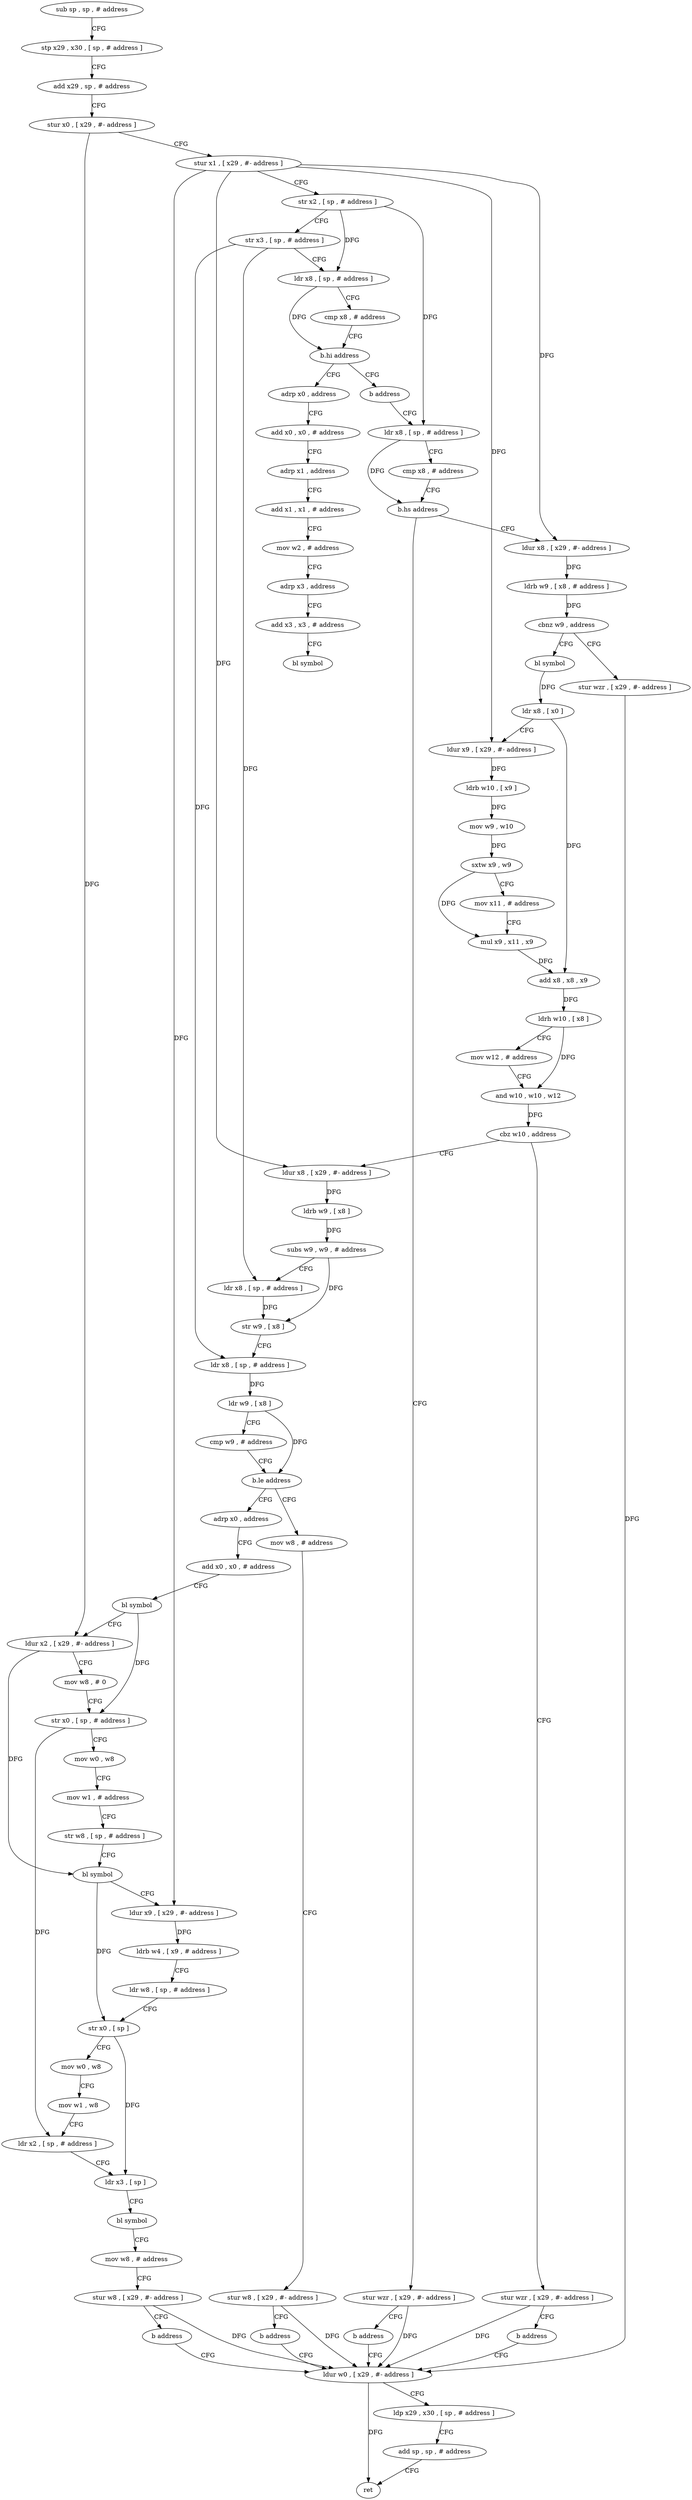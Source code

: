 digraph "func" {
"4210472" [label = "sub sp , sp , # address" ]
"4210476" [label = "stp x29 , x30 , [ sp , # address ]" ]
"4210480" [label = "add x29 , sp , # address" ]
"4210484" [label = "stur x0 , [ x29 , #- address ]" ]
"4210488" [label = "stur x1 , [ x29 , #- address ]" ]
"4210492" [label = "str x2 , [ sp , # address ]" ]
"4210496" [label = "str x3 , [ sp , # address ]" ]
"4210500" [label = "ldr x8 , [ sp , # address ]" ]
"4210504" [label = "cmp x8 , # address" ]
"4210508" [label = "b.hi address" ]
"4210516" [label = "adrp x0 , address" ]
"4210512" [label = "b address" ]
"4210520" [label = "add x0 , x0 , # address" ]
"4210524" [label = "adrp x1 , address" ]
"4210528" [label = "add x1 , x1 , # address" ]
"4210532" [label = "mov w2 , # address" ]
"4210536" [label = "adrp x3 , address" ]
"4210540" [label = "add x3 , x3 , # address" ]
"4210544" [label = "bl symbol" ]
"4210548" [label = "ldr x8 , [ sp , # address ]" ]
"4210552" [label = "cmp x8 , # address" ]
"4210556" [label = "b.hs address" ]
"4210568" [label = "ldur x8 , [ x29 , #- address ]" ]
"4210560" [label = "stur wzr , [ x29 , #- address ]" ]
"4210572" [label = "ldrb w9 , [ x8 , # address ]" ]
"4210576" [label = "cbnz w9 , address" ]
"4210776" [label = "stur wzr , [ x29 , #- address ]" ]
"4210580" [label = "bl symbol" ]
"4210564" [label = "b address" ]
"4210780" [label = "ldur w0 , [ x29 , #- address ]" ]
"4210584" [label = "ldr x8 , [ x0 ]" ]
"4210588" [label = "ldur x9 , [ x29 , #- address ]" ]
"4210592" [label = "ldrb w10 , [ x9 ]" ]
"4210596" [label = "mov w9 , w10" ]
"4210600" [label = "sxtw x9 , w9" ]
"4210604" [label = "mov x11 , # address" ]
"4210608" [label = "mul x9 , x11 , x9" ]
"4210612" [label = "add x8 , x8 , x9" ]
"4210616" [label = "ldrh w10 , [ x8 ]" ]
"4210620" [label = "mov w12 , # address" ]
"4210624" [label = "and w10 , w10 , w12" ]
"4210628" [label = "cbz w10 , address" ]
"4210768" [label = "stur wzr , [ x29 , #- address ]" ]
"4210632" [label = "ldur x8 , [ x29 , #- address ]" ]
"4210784" [label = "ldp x29 , x30 , [ sp , # address ]" ]
"4210788" [label = "add sp , sp , # address" ]
"4210792" [label = "ret" ]
"4210772" [label = "b address" ]
"4210636" [label = "ldrb w9 , [ x8 ]" ]
"4210640" [label = "subs w9 , w9 , # address" ]
"4210644" [label = "ldr x8 , [ sp , # address ]" ]
"4210648" [label = "str w9 , [ x8 ]" ]
"4210652" [label = "ldr x8 , [ sp , # address ]" ]
"4210656" [label = "ldr w9 , [ x8 ]" ]
"4210660" [label = "cmp w9 , # address" ]
"4210664" [label = "b.le address" ]
"4210756" [label = "mov w8 , # address" ]
"4210668" [label = "adrp x0 , address" ]
"4210760" [label = "stur w8 , [ x29 , #- address ]" ]
"4210764" [label = "b address" ]
"4210672" [label = "add x0 , x0 , # address" ]
"4210676" [label = "bl symbol" ]
"4210680" [label = "ldur x2 , [ x29 , #- address ]" ]
"4210684" [label = "mov w8 , # 0" ]
"4210688" [label = "str x0 , [ sp , # address ]" ]
"4210692" [label = "mov w0 , w8" ]
"4210696" [label = "mov w1 , # address" ]
"4210700" [label = "str w8 , [ sp , # address ]" ]
"4210704" [label = "bl symbol" ]
"4210708" [label = "ldur x9 , [ x29 , #- address ]" ]
"4210712" [label = "ldrb w4 , [ x9 , # address ]" ]
"4210716" [label = "ldr w8 , [ sp , # address ]" ]
"4210720" [label = "str x0 , [ sp ]" ]
"4210724" [label = "mov w0 , w8" ]
"4210728" [label = "mov w1 , w8" ]
"4210732" [label = "ldr x2 , [ sp , # address ]" ]
"4210736" [label = "ldr x3 , [ sp ]" ]
"4210740" [label = "bl symbol" ]
"4210744" [label = "mov w8 , # address" ]
"4210748" [label = "stur w8 , [ x29 , #- address ]" ]
"4210752" [label = "b address" ]
"4210472" -> "4210476" [ label = "CFG" ]
"4210476" -> "4210480" [ label = "CFG" ]
"4210480" -> "4210484" [ label = "CFG" ]
"4210484" -> "4210488" [ label = "CFG" ]
"4210484" -> "4210680" [ label = "DFG" ]
"4210488" -> "4210492" [ label = "CFG" ]
"4210488" -> "4210568" [ label = "DFG" ]
"4210488" -> "4210588" [ label = "DFG" ]
"4210488" -> "4210632" [ label = "DFG" ]
"4210488" -> "4210708" [ label = "DFG" ]
"4210492" -> "4210496" [ label = "CFG" ]
"4210492" -> "4210500" [ label = "DFG" ]
"4210492" -> "4210548" [ label = "DFG" ]
"4210496" -> "4210500" [ label = "CFG" ]
"4210496" -> "4210644" [ label = "DFG" ]
"4210496" -> "4210652" [ label = "DFG" ]
"4210500" -> "4210504" [ label = "CFG" ]
"4210500" -> "4210508" [ label = "DFG" ]
"4210504" -> "4210508" [ label = "CFG" ]
"4210508" -> "4210516" [ label = "CFG" ]
"4210508" -> "4210512" [ label = "CFG" ]
"4210516" -> "4210520" [ label = "CFG" ]
"4210512" -> "4210548" [ label = "CFG" ]
"4210520" -> "4210524" [ label = "CFG" ]
"4210524" -> "4210528" [ label = "CFG" ]
"4210528" -> "4210532" [ label = "CFG" ]
"4210532" -> "4210536" [ label = "CFG" ]
"4210536" -> "4210540" [ label = "CFG" ]
"4210540" -> "4210544" [ label = "CFG" ]
"4210548" -> "4210552" [ label = "CFG" ]
"4210548" -> "4210556" [ label = "DFG" ]
"4210552" -> "4210556" [ label = "CFG" ]
"4210556" -> "4210568" [ label = "CFG" ]
"4210556" -> "4210560" [ label = "CFG" ]
"4210568" -> "4210572" [ label = "DFG" ]
"4210560" -> "4210564" [ label = "CFG" ]
"4210560" -> "4210780" [ label = "DFG" ]
"4210572" -> "4210576" [ label = "DFG" ]
"4210576" -> "4210776" [ label = "CFG" ]
"4210576" -> "4210580" [ label = "CFG" ]
"4210776" -> "4210780" [ label = "DFG" ]
"4210580" -> "4210584" [ label = "DFG" ]
"4210564" -> "4210780" [ label = "CFG" ]
"4210780" -> "4210784" [ label = "CFG" ]
"4210780" -> "4210792" [ label = "DFG" ]
"4210584" -> "4210588" [ label = "CFG" ]
"4210584" -> "4210612" [ label = "DFG" ]
"4210588" -> "4210592" [ label = "DFG" ]
"4210592" -> "4210596" [ label = "DFG" ]
"4210596" -> "4210600" [ label = "DFG" ]
"4210600" -> "4210604" [ label = "CFG" ]
"4210600" -> "4210608" [ label = "DFG" ]
"4210604" -> "4210608" [ label = "CFG" ]
"4210608" -> "4210612" [ label = "DFG" ]
"4210612" -> "4210616" [ label = "DFG" ]
"4210616" -> "4210620" [ label = "CFG" ]
"4210616" -> "4210624" [ label = "DFG" ]
"4210620" -> "4210624" [ label = "CFG" ]
"4210624" -> "4210628" [ label = "DFG" ]
"4210628" -> "4210768" [ label = "CFG" ]
"4210628" -> "4210632" [ label = "CFG" ]
"4210768" -> "4210772" [ label = "CFG" ]
"4210768" -> "4210780" [ label = "DFG" ]
"4210632" -> "4210636" [ label = "DFG" ]
"4210784" -> "4210788" [ label = "CFG" ]
"4210788" -> "4210792" [ label = "CFG" ]
"4210772" -> "4210780" [ label = "CFG" ]
"4210636" -> "4210640" [ label = "DFG" ]
"4210640" -> "4210644" [ label = "CFG" ]
"4210640" -> "4210648" [ label = "DFG" ]
"4210644" -> "4210648" [ label = "DFG" ]
"4210648" -> "4210652" [ label = "CFG" ]
"4210652" -> "4210656" [ label = "DFG" ]
"4210656" -> "4210660" [ label = "CFG" ]
"4210656" -> "4210664" [ label = "DFG" ]
"4210660" -> "4210664" [ label = "CFG" ]
"4210664" -> "4210756" [ label = "CFG" ]
"4210664" -> "4210668" [ label = "CFG" ]
"4210756" -> "4210760" [ label = "CFG" ]
"4210668" -> "4210672" [ label = "CFG" ]
"4210760" -> "4210764" [ label = "CFG" ]
"4210760" -> "4210780" [ label = "DFG" ]
"4210764" -> "4210780" [ label = "CFG" ]
"4210672" -> "4210676" [ label = "CFG" ]
"4210676" -> "4210680" [ label = "CFG" ]
"4210676" -> "4210688" [ label = "DFG" ]
"4210680" -> "4210684" [ label = "CFG" ]
"4210680" -> "4210704" [ label = "DFG" ]
"4210684" -> "4210688" [ label = "CFG" ]
"4210688" -> "4210692" [ label = "CFG" ]
"4210688" -> "4210732" [ label = "DFG" ]
"4210692" -> "4210696" [ label = "CFG" ]
"4210696" -> "4210700" [ label = "CFG" ]
"4210700" -> "4210704" [ label = "CFG" ]
"4210704" -> "4210708" [ label = "CFG" ]
"4210704" -> "4210720" [ label = "DFG" ]
"4210708" -> "4210712" [ label = "DFG" ]
"4210712" -> "4210716" [ label = "CFG" ]
"4210716" -> "4210720" [ label = "CFG" ]
"4210720" -> "4210724" [ label = "CFG" ]
"4210720" -> "4210736" [ label = "DFG" ]
"4210724" -> "4210728" [ label = "CFG" ]
"4210728" -> "4210732" [ label = "CFG" ]
"4210732" -> "4210736" [ label = "CFG" ]
"4210736" -> "4210740" [ label = "CFG" ]
"4210740" -> "4210744" [ label = "CFG" ]
"4210744" -> "4210748" [ label = "CFG" ]
"4210748" -> "4210752" [ label = "CFG" ]
"4210748" -> "4210780" [ label = "DFG" ]
"4210752" -> "4210780" [ label = "CFG" ]
}
